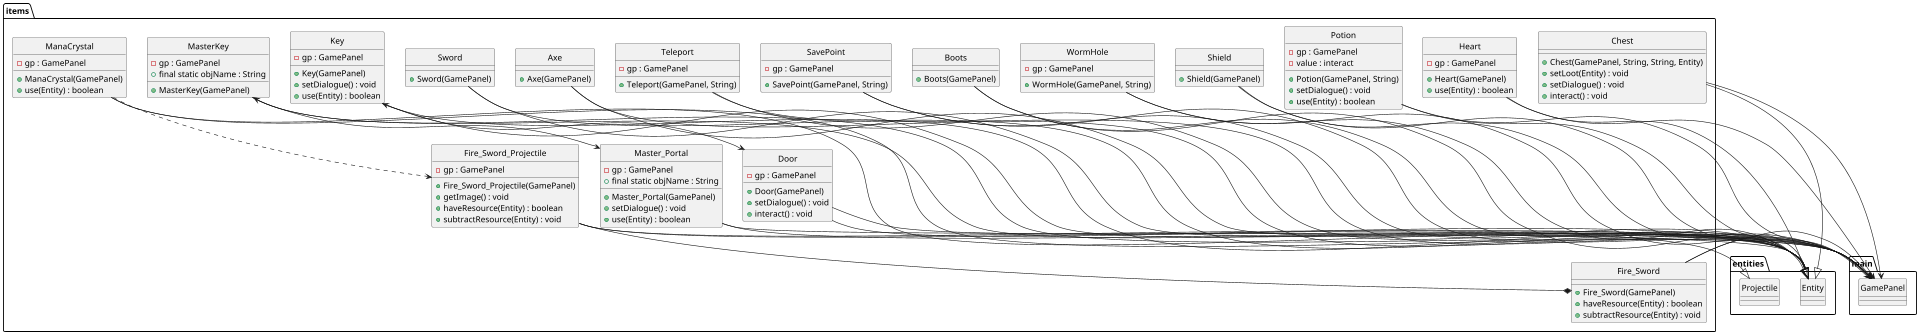 @startuml "items"
hide circle
scale 1920*1080
package items {
    class Axe {
        + Axe(GamePanel)
    }
    class Boots {
        + Boots(GamePanel)
    }
    class Chest {
        + Chest(GamePanel, String, String, Entity)
        + setLoot(Entity) : void
        + setDialogue() : void
        + interact() : void
    }
    class Door {
        - gp : GamePanel
        
        + Door(GamePanel)
        + setDialogue() : void
        + interact() : void
    }
    class Fire_Sword_Projectile {
        - gp : GamePanel
        
        + Fire_Sword_Projectile(GamePanel)
        + getImage() : void
        + haveResource(Entity) : boolean
        + subtractResource(Entity) : void
    }
    class Fire_Sword {
        + Fire_Sword(GamePanel)
        + haveResource(Entity) : boolean
        + subtractResource(Entity) : void
    }
    class Heart {
        - gp : GamePanel
        
        + Heart(GamePanel)
        + use(Entity) : boolean
    }
    class Key {
        - gp : GamePanel
        
        + Key(GamePanel)
        + setDialogue() : void
        + use(Entity) : boolean
    }
    class ManaCrystal {
        - gp : GamePanel
        
        + ManaCrystal(GamePanel) 
        + use(Entity) : boolean
    }
    class Master_Portal {
        - gp : GamePanel
        + final static objName : String

        + Master_Portal(GamePanel)
        + setDialogue() : void
        + use(Entity) : boolean
    }
    class MasterKey {
        - gp : GamePanel
        + final static objName : String

        + MasterKey(GamePanel)
    }
    class Potion {
        - gp : GamePanel
        - value : interact
        
        + Potion(GamePanel, String)
        + setDialogue() : void
        + use(Entity) : boolean
    }
    class SavePoint {
        - gp : GamePanel

        + SavePoint(GamePanel, String)
    }
    class Shield {
        + Shield(GamePanel)
    }
    class Sword {
        + Sword(GamePanel)
    }
    class Teleport {
        - gp : GamePanel

        + Teleport(GamePanel, String)
    }
    class WormHole {
        - gp : GamePanel

        + WormHole(GamePanel, String)
    }
}
package entities {
    class Entity
    class Projectile
}
package main {
    class GamePanel
}

Axe --|> Entity
Boots --|> Entity
Chest --|> Entity
Door --|> Entity
Fire_Sword --|> Entity
Fire_Sword_Projectile --|> Projectile
Heart --|> Entity
Key --|> Entity
ManaCrystal --|> Entity
Master_Portal --|> Entity
MasterKey --|> Entity
Potion --|> Entity
SavePoint --|> Entity
Shield --|> Entity
Sword --|> Entity
Teleport --|> Entity
WormHole --|> Entity

Axe --> GamePanel
Boots --> GamePanel
Chest --> GamePanel
Door --> GamePanel
Fire_Sword --> GamePanel
Fire_Sword_Projectile --> GamePanel
Heart --> GamePanel
Key --> GamePanel
ManaCrystal --> GamePanel
Master_Portal --> GamePanel
MasterKey --> GamePanel
Potion --> GamePanel
SavePoint --> GamePanel
Shield --> GamePanel
Sword --> GamePanel
Teleport --> GamePanel
WormHole --> GamePanel

Key <--> Door
MasterKey <--> Master_Portal
Fire_Sword_Projectile --* Fire_Sword 
ManaCrystal ..> Fire_Sword_Projectile
@enduml 
